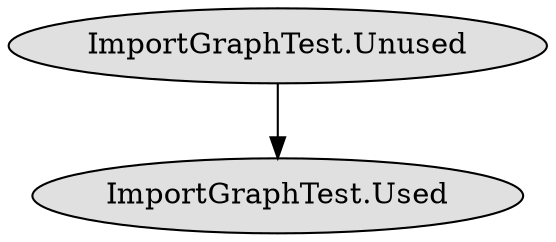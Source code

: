 digraph "import_graph" {
  "ImportGraphTest.Unused" [style=filled, fillcolor="#e0e0e0"];
  "ImportGraphTest.Used" [style=filled, fillcolor="#e0e0e0"];
  "ImportGraphTest.Unused" -> "ImportGraphTest.Used";
}